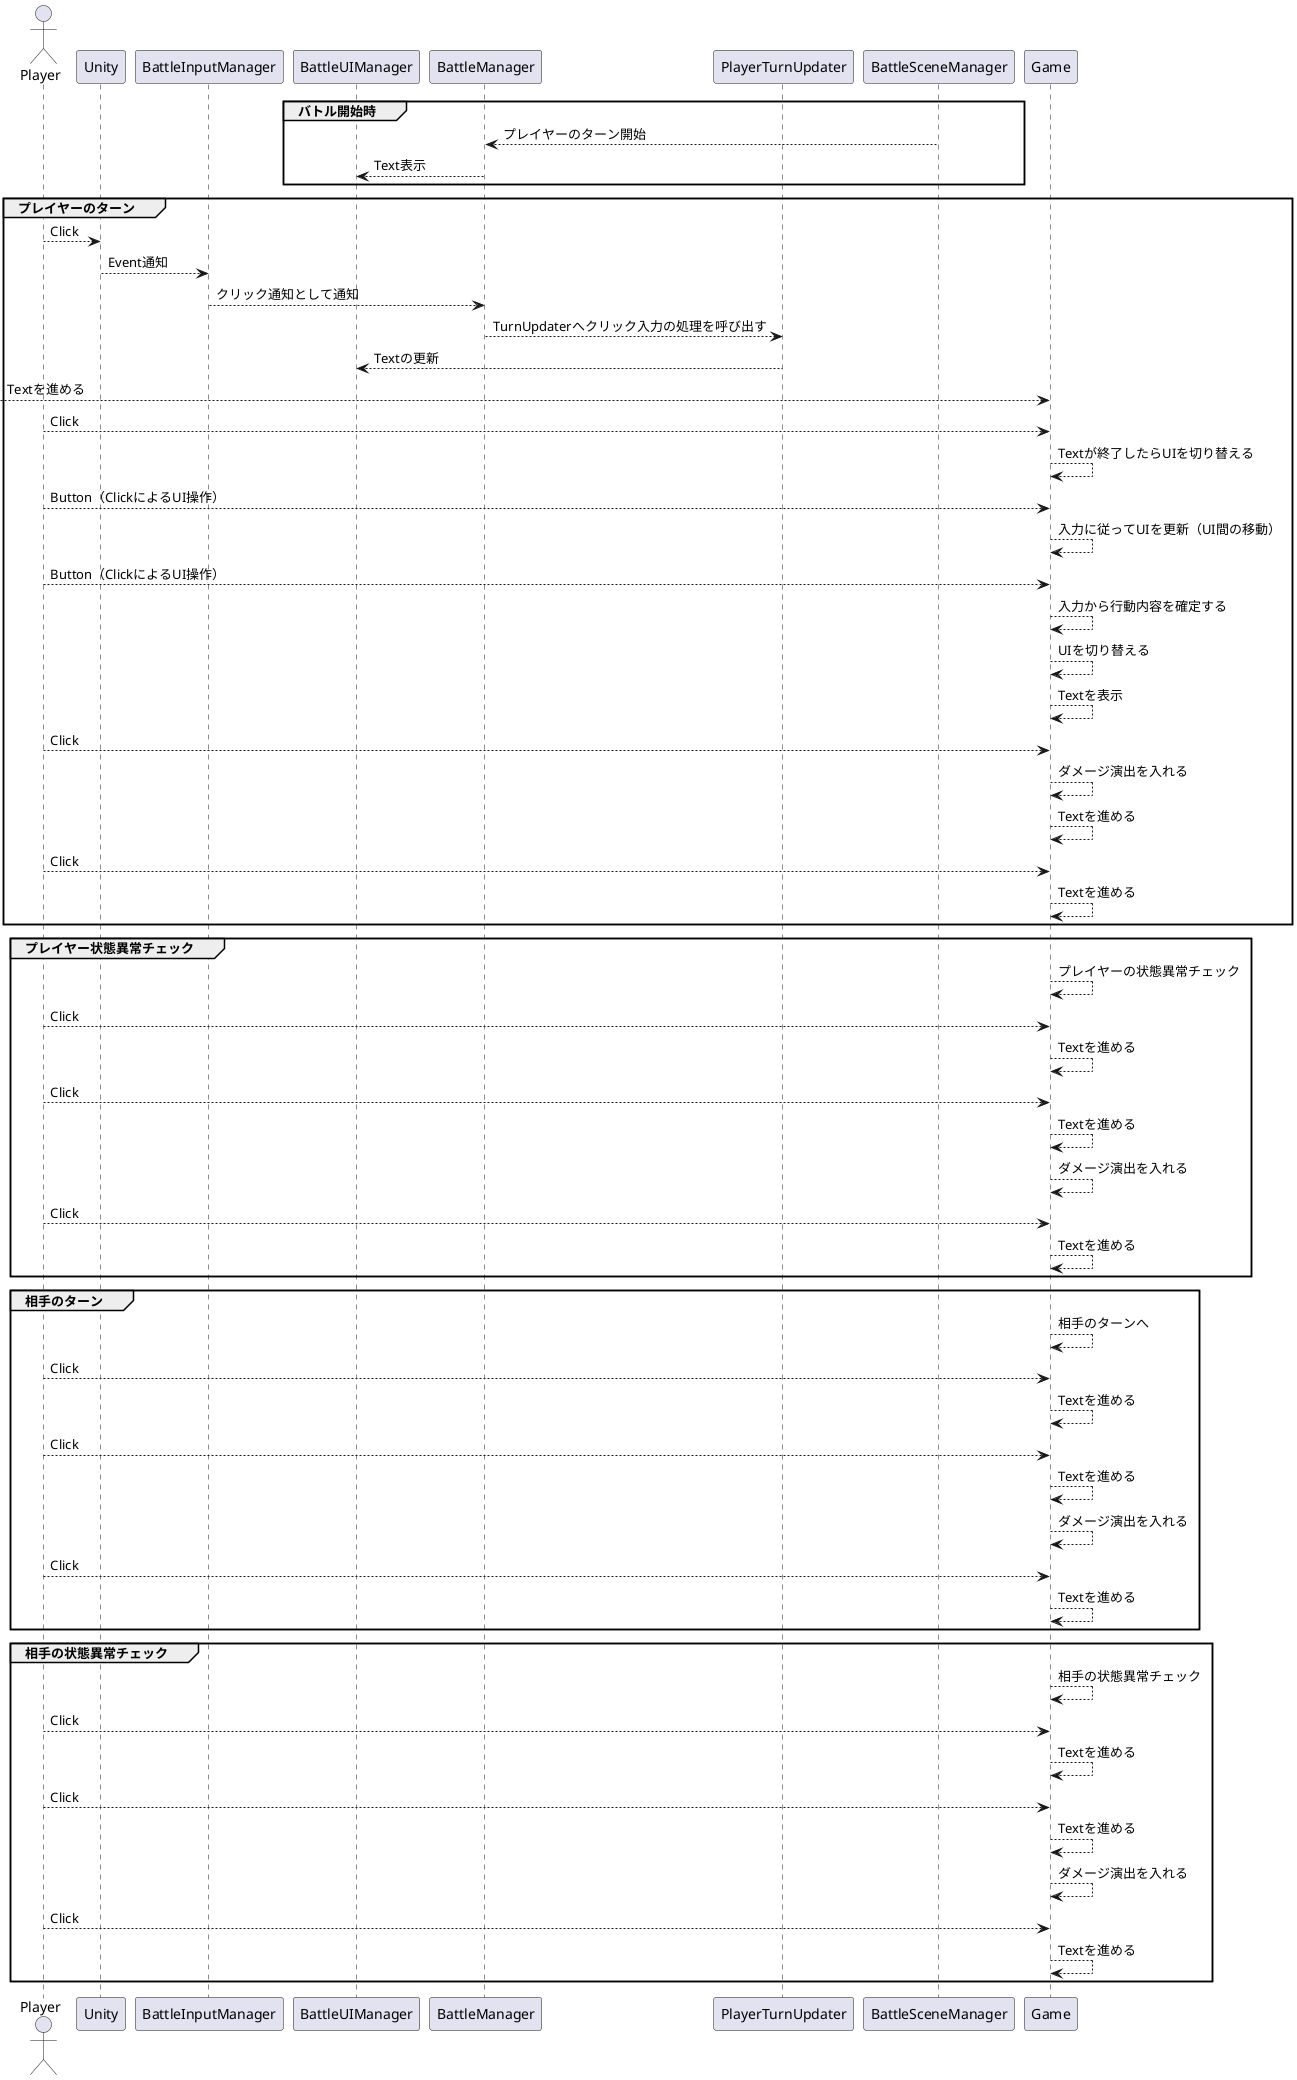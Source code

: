 @startuml BattleSequence
Actor Player
participant Unity
participant BattleInputManager
participant BattleUIManager
participant BattleManager
participant PlayerTurnUpdater
participant BattleSceneManager

group バトル開始時
BattleSceneManager --> BattleManager : プレイヤーのターン開始
BattleManager --> BattleUIManager : Text表示
end

group プレイヤーのターン
Player --> Unity : Click
Unity --> BattleInputManager : Event通知
BattleInputManager --> BattleManager : クリック通知として通知
BattleManager --> PlayerTurnUpdater : TurnUpdaterへクリック入力の処理を呼び出す
PlayerTurnUpdater --> BattleUIManager : Textの更新



--> Game : Textを進める
Player --> Game : Click
Game --> Game : Textが終了したらUIを切り替える
Player --> Game : Button（ClickによるUI操作）
Game --> Game : 入力に従ってUIを更新（UI間の移動）
Player --> Game : Button（ClickによるUI操作）
Game --> Game : 入力から行動内容を確定する
Game --> Game : UIを切り替える
Game --> Game : Textを表示
Player --> Game : Click
Game --> Game : ダメージ演出を入れる
Game --> Game : Textを進める
Player --> Game : Click
Game --> Game : Textを進める
end

group プレイヤー状態異常チェック
Game --> Game : プレイヤーの状態異常チェック
Player --> Game : Click
Game --> Game : Textを進める
Player --> Game : Click
Game --> Game : Textを進める
Game --> Game : ダメージ演出を入れる
Player --> Game : Click
Game --> Game : Textを進める
end

group 相手のターン
Game --> Game : 相手のターンへ
Player --> Game : Click
Game --> Game : Textを進める
Player --> Game : Click
Game --> Game : Textを進める
Game --> Game : ダメージ演出を入れる
Player --> Game : Click
Game --> Game : Textを進める
end

group 相手の状態異常チェック
Game --> Game : 相手の状態異常チェック
Player --> Game : Click
Game --> Game : Textを進める
Player --> Game : Click
Game --> Game : Textを進める
Game --> Game : ダメージ演出を入れる
Player --> Game : Click
Game --> Game : Textを進める
end




@enduml